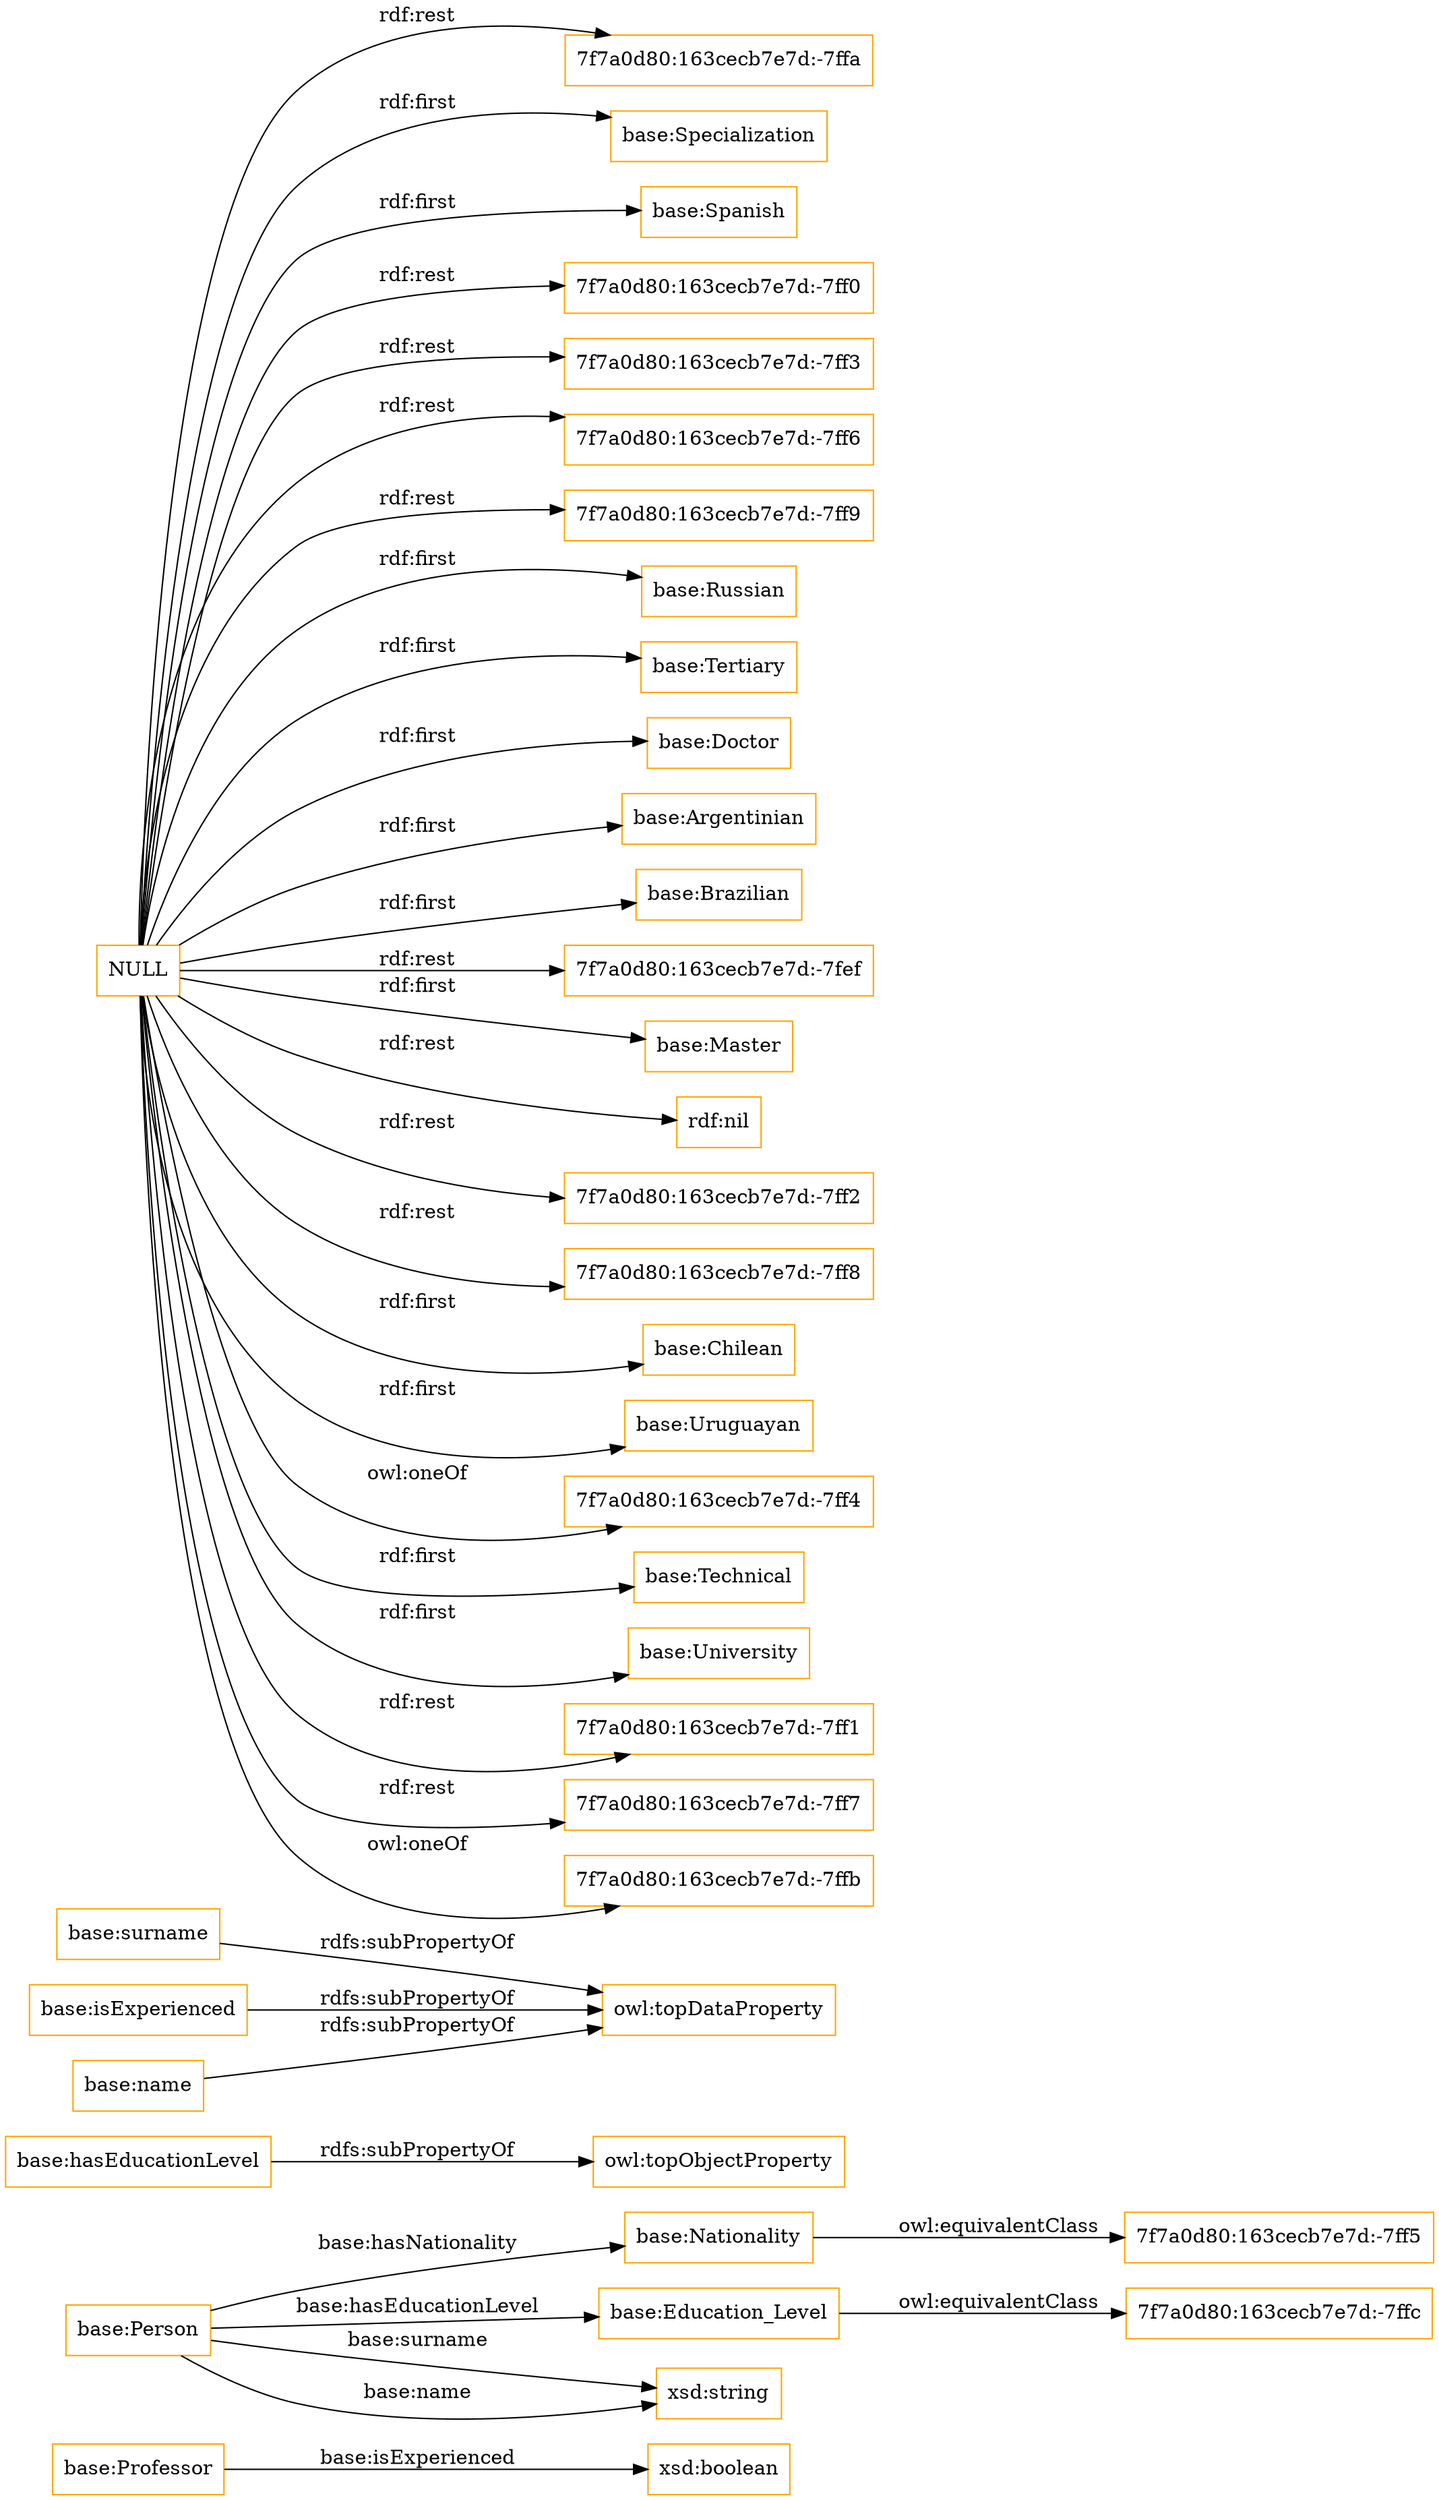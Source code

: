 digraph ar2dtool_diagram { 
rankdir=LR;
size="1501"
node [shape = rectangle, color="orange"]; "base:Professor" "base:Person" "7f7a0d80:163cecb7e7d:-7ff5" "base:Nationality" "7f7a0d80:163cecb7e7d:-7ffc" "base:Education_Level" ; /*classes style*/
	"base:hasEducationLevel" -> "owl:topObjectProperty" [ label = "rdfs:subPropertyOf" ];
	"base:surname" -> "owl:topDataProperty" [ label = "rdfs:subPropertyOf" ];
	"base:isExperienced" -> "owl:topDataProperty" [ label = "rdfs:subPropertyOf" ];
	"base:name" -> "owl:topDataProperty" [ label = "rdfs:subPropertyOf" ];
	"base:Education_Level" -> "7f7a0d80:163cecb7e7d:-7ffc" [ label = "owl:equivalentClass" ];
	"NULL" -> "7f7a0d80:163cecb7e7d:-7ffa" [ label = "rdf:rest" ];
	"NULL" -> "base:Specialization" [ label = "rdf:first" ];
	"NULL" -> "base:Spanish" [ label = "rdf:first" ];
	"NULL" -> "7f7a0d80:163cecb7e7d:-7ff0" [ label = "rdf:rest" ];
	"NULL" -> "7f7a0d80:163cecb7e7d:-7ff3" [ label = "rdf:rest" ];
	"NULL" -> "7f7a0d80:163cecb7e7d:-7ff6" [ label = "rdf:rest" ];
	"NULL" -> "7f7a0d80:163cecb7e7d:-7ff9" [ label = "rdf:rest" ];
	"NULL" -> "base:Russian" [ label = "rdf:first" ];
	"NULL" -> "base:Tertiary" [ label = "rdf:first" ];
	"NULL" -> "base:Doctor" [ label = "rdf:first" ];
	"NULL" -> "base:Argentinian" [ label = "rdf:first" ];
	"NULL" -> "base:Brazilian" [ label = "rdf:first" ];
	"NULL" -> "7f7a0d80:163cecb7e7d:-7fef" [ label = "rdf:rest" ];
	"NULL" -> "base:Master" [ label = "rdf:first" ];
	"NULL" -> "rdf:nil" [ label = "rdf:rest" ];
	"NULL" -> "7f7a0d80:163cecb7e7d:-7ff2" [ label = "rdf:rest" ];
	"NULL" -> "7f7a0d80:163cecb7e7d:-7ff8" [ label = "rdf:rest" ];
	"NULL" -> "base:Chilean" [ label = "rdf:first" ];
	"NULL" -> "base:Uruguayan" [ label = "rdf:first" ];
	"NULL" -> "7f7a0d80:163cecb7e7d:-7ff4" [ label = "owl:oneOf" ];
	"NULL" -> "base:Technical" [ label = "rdf:first" ];
	"NULL" -> "base:University" [ label = "rdf:first" ];
	"NULL" -> "7f7a0d80:163cecb7e7d:-7ff1" [ label = "rdf:rest" ];
	"NULL" -> "7f7a0d80:163cecb7e7d:-7ff7" [ label = "rdf:rest" ];
	"NULL" -> "7f7a0d80:163cecb7e7d:-7ffb" [ label = "owl:oneOf" ];
	"base:Nationality" -> "7f7a0d80:163cecb7e7d:-7ff5" [ label = "owl:equivalentClass" ];
	"base:Person" -> "xsd:string" [ label = "base:surname" ];
	"base:Person" -> "xsd:string" [ label = "base:name" ];
	"base:Person" -> "base:Education_Level" [ label = "base:hasEducationLevel" ];
	"base:Professor" -> "xsd:boolean" [ label = "base:isExperienced" ];
	"base:Person" -> "base:Nationality" [ label = "base:hasNationality" ];

}
